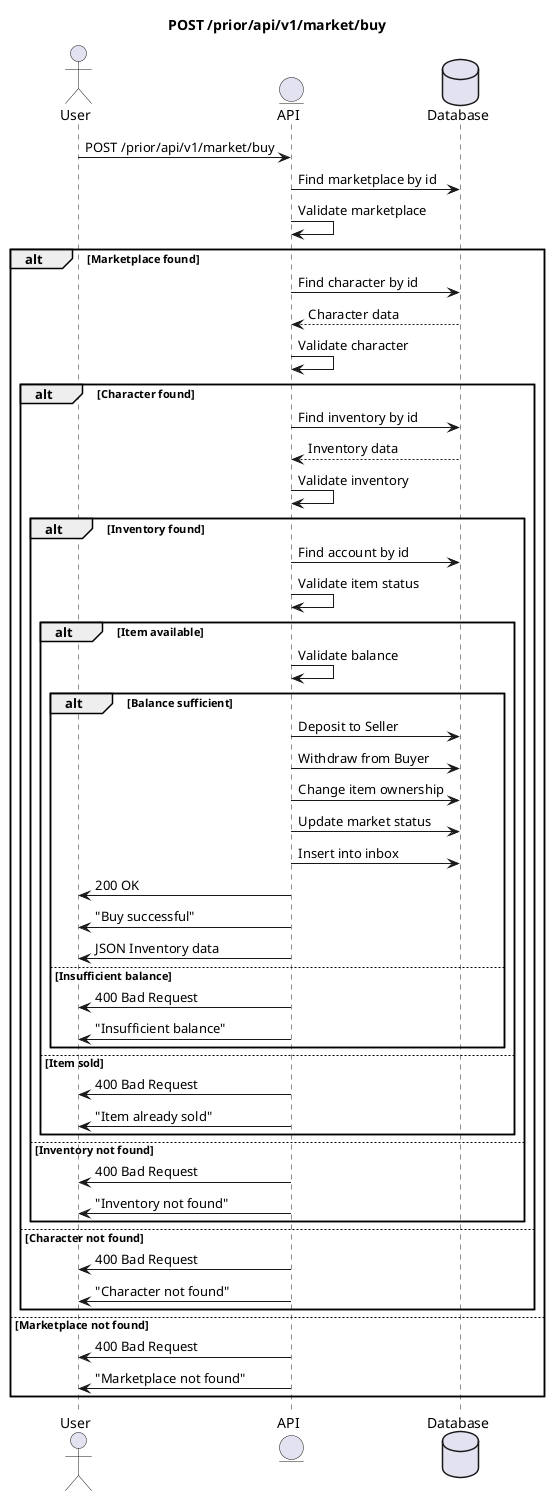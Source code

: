 @startuml
'https://plantuml.com/sequence-diagram

title POST /prior/api/v1/market/buy

actor User as u
entity API as a
database Database as d

u->a: POST /prior/api/v1/market/buy
a->d : Find marketplace by id
a->a : Validate marketplace

alt Marketplace found
    a->d: Find character by id
    d-->a: Character data
    a->a : Validate character

    alt Character found
        a->d: Find inventory by id
        d-->a : Inventory data
        a->a : Validate inventory

        alt Inventory found
            a->d : Find account by id
            a->a : Validate item status

            alt Item available
                a->a : Validate balance

                alt Balance sufficient
                    a->d : Deposit to Seller
                    a->d : Withdraw from Buyer
                    a->d : Change item ownership
                    a->d : Update market status
                    a->d : Insert into inbox
                    a->u: 200 OK
                    a->u: "Buy successful"
                    a->u : JSON Inventory data
                else Insufficient balance
                    a->u: 400 Bad Request
                    a->u: "Insufficient balance"
                end

            else Item sold
                a->u: 400 Bad Request
                a->u: "Item already sold"
            end

        else Inventory not found
            a->u: 400 Bad Request
            a->u: "Inventory not found"
        end

    else Character not found
        a->u: 400 Bad Request
        a->u: "Character not found"
    end

else Marketplace not found
    a->u: 400 Bad Request
    a->u: "Marketplace not found"
end
@enduml
